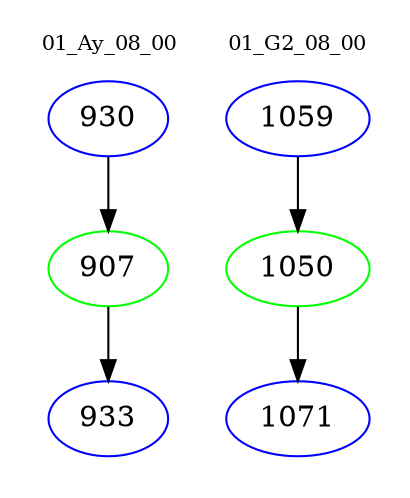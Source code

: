 digraph{
subgraph cluster_0 {
color = white
label = "01_Ay_08_00";
fontsize=10;
T0_930 [label="930", color="blue"]
T0_930 -> T0_907 [color="black"]
T0_907 [label="907", color="green"]
T0_907 -> T0_933 [color="black"]
T0_933 [label="933", color="blue"]
}
subgraph cluster_1 {
color = white
label = "01_G2_08_00";
fontsize=10;
T1_1059 [label="1059", color="blue"]
T1_1059 -> T1_1050 [color="black"]
T1_1050 [label="1050", color="green"]
T1_1050 -> T1_1071 [color="black"]
T1_1071 [label="1071", color="blue"]
}
}
